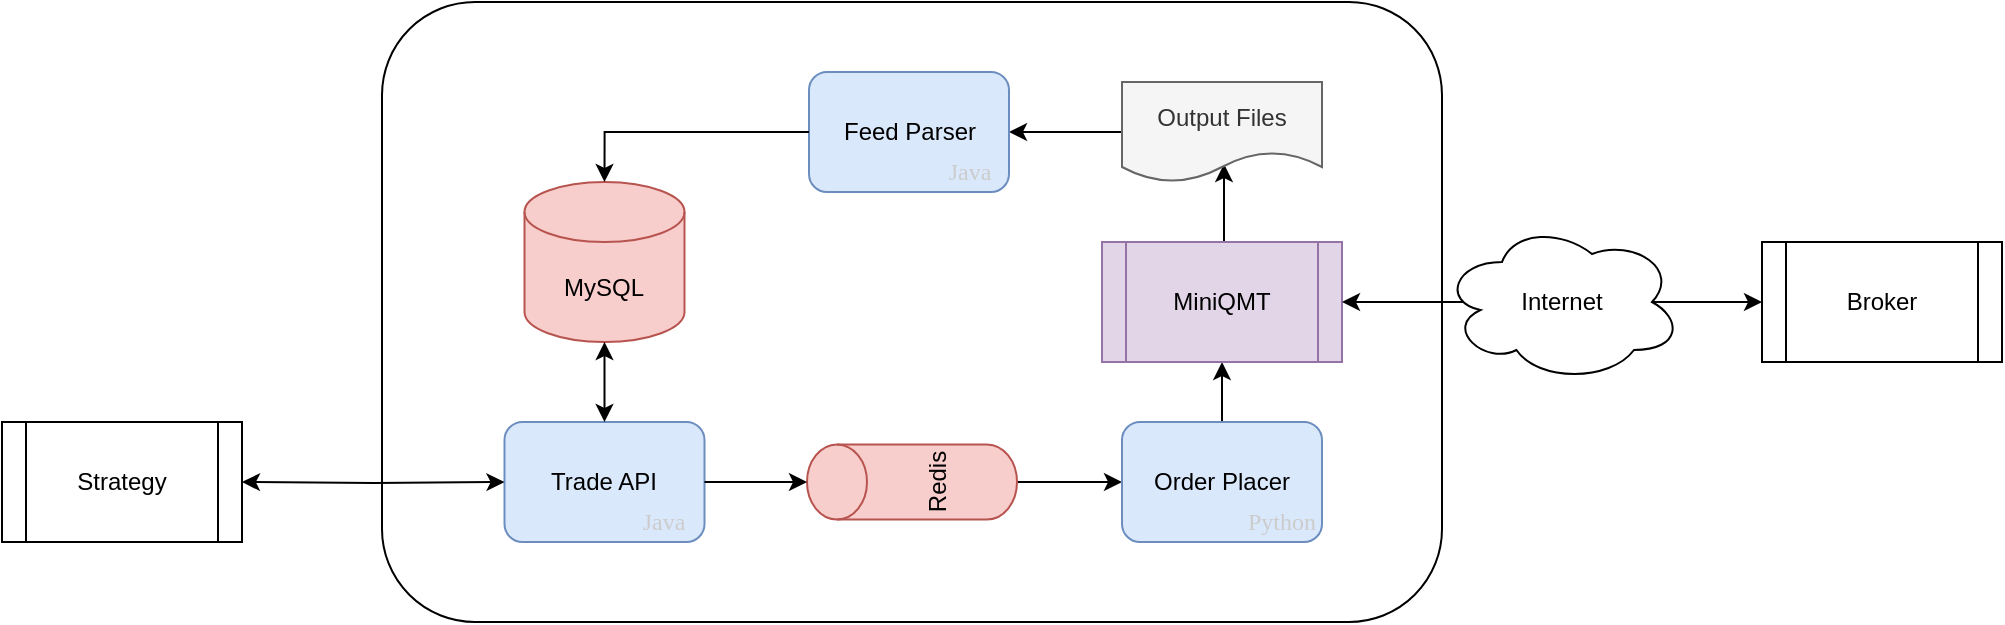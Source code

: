<mxfile version="24.7.17">
  <diagram name="Page-1" id="_56WjdLAP5AZAODmraLY">
    <mxGraphModel dx="1458" dy="828" grid="1" gridSize="10" guides="1" tooltips="1" connect="1" arrows="1" fold="1" page="1" pageScale="1" pageWidth="827" pageHeight="1169" math="0" shadow="0">
      <root>
        <mxCell id="0" />
        <mxCell id="1" parent="0" />
        <mxCell id="ktWqrLMCmRkc1Yb_e2rq-24" value="" style="rounded=1;whiteSpace=wrap;html=1;" parent="1" vertex="1">
          <mxGeometry x="200" y="130" width="530" height="310" as="geometry" />
        </mxCell>
        <mxCell id="ktWqrLMCmRkc1Yb_e2rq-1" value="Trade API" style="rounded=1;whiteSpace=wrap;html=1;fillColor=#dae8fc;strokeColor=#6c8ebf;" parent="1" vertex="1">
          <mxGeometry x="261.25" y="340" width="100" height="60" as="geometry" />
        </mxCell>
        <mxCell id="jb4iIjL2kvDBljv4noKN-5" style="edgeStyle=orthogonalEdgeStyle;rounded=0;orthogonalLoop=1;jettySize=auto;html=1;exitX=0.5;exitY=1;exitDx=0;exitDy=0;exitPerimeter=0;entryX=0;entryY=0.5;entryDx=0;entryDy=0;" edge="1" parent="1" source="ktWqrLMCmRkc1Yb_e2rq-3" target="ktWqrLMCmRkc1Yb_e2rq-5">
          <mxGeometry relative="1" as="geometry" />
        </mxCell>
        <mxCell id="ktWqrLMCmRkc1Yb_e2rq-3" value="Redis" style="shape=cylinder3;whiteSpace=wrap;html=1;boundedLbl=1;backgroundOutline=1;size=15;rotation=-90;fillColor=#f8cecc;strokeColor=#b85450;" parent="1" vertex="1">
          <mxGeometry x="446.25" y="317.5" width="37.5" height="105" as="geometry" />
        </mxCell>
        <mxCell id="ktWqrLMCmRkc1Yb_e2rq-4" value="MySQL" style="shape=cylinder3;whiteSpace=wrap;html=1;boundedLbl=1;backgroundOutline=1;size=15;fillColor=#f8cecc;strokeColor=#b85450;" parent="1" vertex="1">
          <mxGeometry x="271.25" y="220" width="80" height="80" as="geometry" />
        </mxCell>
        <mxCell id="jb4iIjL2kvDBljv4noKN-6" style="edgeStyle=orthogonalEdgeStyle;rounded=0;orthogonalLoop=1;jettySize=auto;html=1;exitX=0.5;exitY=0;exitDx=0;exitDy=0;entryX=0.5;entryY=1;entryDx=0;entryDy=0;" edge="1" parent="1" source="ktWqrLMCmRkc1Yb_e2rq-5" target="ktWqrLMCmRkc1Yb_e2rq-6">
          <mxGeometry relative="1" as="geometry" />
        </mxCell>
        <mxCell id="ktWqrLMCmRkc1Yb_e2rq-5" value="Order Placer" style="rounded=1;whiteSpace=wrap;html=1;fillColor=#dae8fc;strokeColor=#6c8ebf;" parent="1" vertex="1">
          <mxGeometry x="570" y="340" width="100" height="60" as="geometry" />
        </mxCell>
        <mxCell id="ktWqrLMCmRkc1Yb_e2rq-12" style="edgeStyle=orthogonalEdgeStyle;rounded=0;orthogonalLoop=1;jettySize=auto;html=1;exitX=0.5;exitY=0;exitDx=0;exitDy=0;entryX=0.51;entryY=0.82;entryDx=0;entryDy=0;entryPerimeter=0;" parent="1" source="ktWqrLMCmRkc1Yb_e2rq-6" target="ktWqrLMCmRkc1Yb_e2rq-8" edge="1">
          <mxGeometry relative="1" as="geometry" />
        </mxCell>
        <mxCell id="ktWqrLMCmRkc1Yb_e2rq-6" value="MiniQMT" style="shape=process;whiteSpace=wrap;html=1;backgroundOutline=1;fillColor=#e1d5e7;strokeColor=#9673a6;" parent="1" vertex="1">
          <mxGeometry x="560" y="250" width="120" height="60" as="geometry" />
        </mxCell>
        <mxCell id="ktWqrLMCmRkc1Yb_e2rq-19" style="edgeStyle=orthogonalEdgeStyle;rounded=0;orthogonalLoop=1;jettySize=auto;html=1;exitX=0;exitY=0.5;exitDx=0;exitDy=0;entryX=1;entryY=0.5;entryDx=0;entryDy=0;" parent="1" source="ktWqrLMCmRkc1Yb_e2rq-8" target="ktWqrLMCmRkc1Yb_e2rq-16" edge="1">
          <mxGeometry relative="1" as="geometry" />
        </mxCell>
        <mxCell id="ktWqrLMCmRkc1Yb_e2rq-8" value="Output Files" style="shape=document;whiteSpace=wrap;html=1;boundedLbl=1;fillColor=#f5f5f5;fontColor=#333333;strokeColor=#666666;" parent="1" vertex="1">
          <mxGeometry x="570" y="170" width="100" height="50" as="geometry" />
        </mxCell>
        <mxCell id="ktWqrLMCmRkc1Yb_e2rq-16" value="Feed Parser" style="rounded=1;whiteSpace=wrap;html=1;fillColor=#dae8fc;strokeColor=#6c8ebf;" parent="1" vertex="1">
          <mxGeometry x="413.5" y="165" width="100" height="60" as="geometry" />
        </mxCell>
        <mxCell id="ktWqrLMCmRkc1Yb_e2rq-18" style="edgeStyle=orthogonalEdgeStyle;rounded=0;orthogonalLoop=1;jettySize=auto;html=1;exitX=0.5;exitY=0;exitDx=0;exitDy=0;entryX=0.5;entryY=1;entryDx=0;entryDy=0;entryPerimeter=0;startArrow=classic;startFill=1;" parent="1" source="ktWqrLMCmRkc1Yb_e2rq-1" target="ktWqrLMCmRkc1Yb_e2rq-4" edge="1">
          <mxGeometry relative="1" as="geometry" />
        </mxCell>
        <mxCell id="ktWqrLMCmRkc1Yb_e2rq-21" style="edgeStyle=orthogonalEdgeStyle;rounded=0;orthogonalLoop=1;jettySize=auto;html=1;exitX=0;exitY=0.5;exitDx=0;exitDy=0;entryX=0.5;entryY=0;entryDx=0;entryDy=0;entryPerimeter=0;" parent="1" source="ktWqrLMCmRkc1Yb_e2rq-16" target="ktWqrLMCmRkc1Yb_e2rq-4" edge="1">
          <mxGeometry relative="1" as="geometry" />
        </mxCell>
        <mxCell id="ktWqrLMCmRkc1Yb_e2rq-23" style="edgeStyle=orthogonalEdgeStyle;rounded=0;orthogonalLoop=1;jettySize=auto;html=1;entryX=0;entryY=0.5;entryDx=0;entryDy=0;startArrow=classic;startFill=1;" parent="1" target="ktWqrLMCmRkc1Yb_e2rq-1" edge="1">
          <mxGeometry relative="1" as="geometry">
            <mxPoint x="130" y="370" as="sourcePoint" />
          </mxGeometry>
        </mxCell>
        <mxCell id="ktWqrLMCmRkc1Yb_e2rq-29" style="edgeStyle=orthogonalEdgeStyle;rounded=0;orthogonalLoop=1;jettySize=auto;html=1;exitX=0;exitY=0.5;exitDx=0;exitDy=0;startArrow=classic;startFill=1;" parent="1" source="ktWqrLMCmRkc1Yb_e2rq-27" target="ktWqrLMCmRkc1Yb_e2rq-6" edge="1">
          <mxGeometry relative="1" as="geometry" />
        </mxCell>
        <mxCell id="ktWqrLMCmRkc1Yb_e2rq-27" value="Broker" style="shape=process;whiteSpace=wrap;html=1;backgroundOutline=1;" parent="1" vertex="1">
          <mxGeometry x="890" y="250" width="120" height="60" as="geometry" />
        </mxCell>
        <mxCell id="ktWqrLMCmRkc1Yb_e2rq-28" value="Internet" style="ellipse;shape=cloud;whiteSpace=wrap;html=1;" parent="1" vertex="1">
          <mxGeometry x="730" y="240" width="120" height="80" as="geometry" />
        </mxCell>
        <mxCell id="ktWqrLMCmRkc1Yb_e2rq-30" value="Strategy" style="shape=process;whiteSpace=wrap;html=1;backgroundOutline=1;" parent="1" vertex="1">
          <mxGeometry x="10" y="340" width="120" height="60" as="geometry" />
        </mxCell>
        <mxCell id="jb4iIjL2kvDBljv4noKN-1" value="Java" style="text;html=1;align=center;verticalAlign=middle;whiteSpace=wrap;rounded=0;fontFamily=Georgia;fontColor=#CCCCCC;" vertex="1" parent="1">
          <mxGeometry x="321.25" y="380" width="40" height="20" as="geometry" />
        </mxCell>
        <mxCell id="jb4iIjL2kvDBljv4noKN-2" value="Java" style="text;html=1;align=center;verticalAlign=middle;whiteSpace=wrap;rounded=0;fontFamily=Georgia;fontColor=#CCCCCC;" vertex="1" parent="1">
          <mxGeometry x="474" y="205" width="40" height="20" as="geometry" />
        </mxCell>
        <mxCell id="jb4iIjL2kvDBljv4noKN-3" value="Python" style="text;html=1;align=center;verticalAlign=middle;whiteSpace=wrap;rounded=0;fontFamily=Georgia;fontColor=#CCCCCC;" vertex="1" parent="1">
          <mxGeometry x="630" y="380" width="40" height="20" as="geometry" />
        </mxCell>
        <mxCell id="jb4iIjL2kvDBljv4noKN-4" style="edgeStyle=orthogonalEdgeStyle;rounded=0;orthogonalLoop=1;jettySize=auto;html=1;exitX=1;exitY=0.5;exitDx=0;exitDy=0;entryX=0.5;entryY=0;entryDx=0;entryDy=0;entryPerimeter=0;" edge="1" parent="1" source="ktWqrLMCmRkc1Yb_e2rq-1" target="ktWqrLMCmRkc1Yb_e2rq-3">
          <mxGeometry relative="1" as="geometry" />
        </mxCell>
      </root>
    </mxGraphModel>
  </diagram>
</mxfile>
